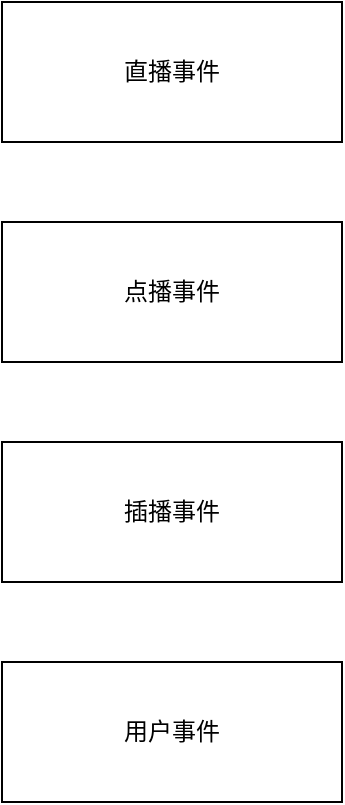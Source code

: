 <mxfile version="14.6.6" type="github">
  <diagram id="FP7-13N_w7JKo78jw17r" name="第 1 页">
    <mxGraphModel dx="1102" dy="582" grid="1" gridSize="10" guides="1" tooltips="1" connect="1" arrows="1" fold="1" page="1" pageScale="1" pageWidth="827" pageHeight="1169" math="0" shadow="0">
      <root>
        <mxCell id="0" />
        <mxCell id="1" parent="0" />
        <mxCell id="Y4eBu1srXTZ4vl_-DJgU-1" value="直播事件" style="rounded=0;whiteSpace=wrap;html=1;horizontal=0;rotation=90;verticalAlign=middle;" vertex="1" parent="1">
          <mxGeometry x="450" y="10" width="70" height="170" as="geometry" />
        </mxCell>
        <mxCell id="Y4eBu1srXTZ4vl_-DJgU-2" value="点播事件" style="rounded=0;whiteSpace=wrap;html=1;horizontal=0;rotation=90;verticalAlign=middle;" vertex="1" parent="1">
          <mxGeometry x="450" y="120" width="70" height="170" as="geometry" />
        </mxCell>
        <mxCell id="Y4eBu1srXTZ4vl_-DJgU-3" value="插播事件" style="rounded=0;whiteSpace=wrap;html=1;horizontal=0;rotation=90;verticalAlign=middle;" vertex="1" parent="1">
          <mxGeometry x="450" y="230" width="70" height="170" as="geometry" />
        </mxCell>
        <mxCell id="Y4eBu1srXTZ4vl_-DJgU-4" value="用户事件" style="rounded=0;whiteSpace=wrap;html=1;horizontal=0;rotation=90;verticalAlign=middle;" vertex="1" parent="1">
          <mxGeometry x="450" y="340" width="70" height="170" as="geometry" />
        </mxCell>
      </root>
    </mxGraphModel>
  </diagram>
</mxfile>
